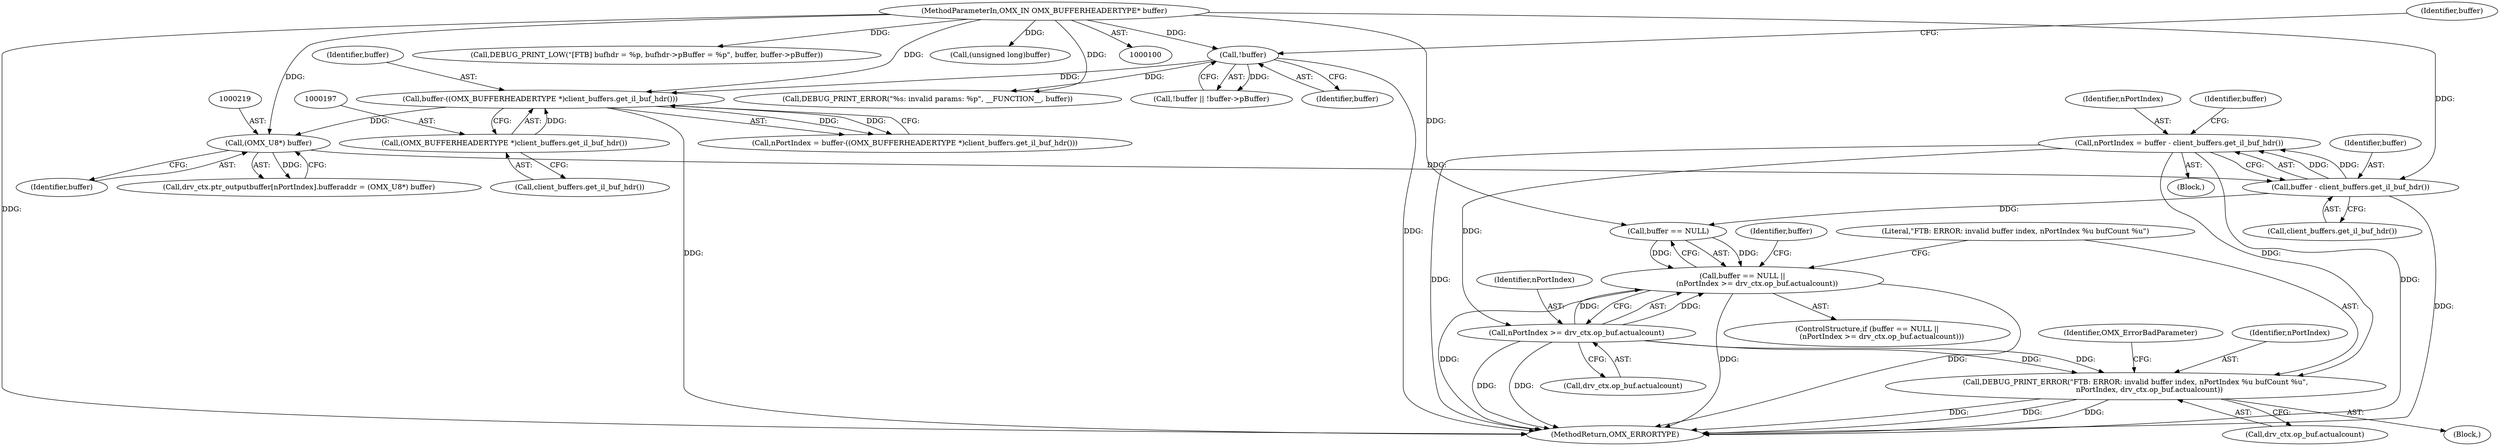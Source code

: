 digraph "0_Android_5b82f4f90c3d531313714df4b936f92fb0ff15cf_1@integer" {
"1000247" [label="(Call,nPortIndex = buffer - client_buffers.get_il_buf_hdr())"];
"1000249" [label="(Call,buffer - client_buffers.get_il_buf_hdr())"];
"1000218" [label="(Call,(OMX_U8*) buffer)"];
"1000194" [label="(Call,buffer-((OMX_BUFFERHEADERTYPE *)client_buffers.get_il_buf_hdr()))"];
"1000147" [label="(Call,!buffer)"];
"1000102" [label="(MethodParameterIn,OMX_IN OMX_BUFFERHEADERTYPE* buffer)"];
"1000196" [label="(Call,(OMX_BUFFERHEADERTYPE *)client_buffers.get_il_buf_hdr())"];
"1000257" [label="(Call,nPortIndex >= drv_ctx.op_buf.actualcount)"];
"1000253" [label="(Call,buffer == NULL ||\n             (nPortIndex >= drv_ctx.op_buf.actualcount))"];
"1000265" [label="(Call,DEBUG_PRINT_ERROR(\"FTB: ERROR: invalid buffer index, nPortIndex %u bufCount %u\",\n            nPortIndex, drv_ctx.op_buf.actualcount))"];
"1000249" [label="(Call,buffer - client_buffers.get_il_buf_hdr())"];
"1000307" [label="(MethodReturn,OMX_ERRORTYPE)"];
"1000268" [label="(Call,drv_ctx.op_buf.actualcount)"];
"1000265" [label="(Call,DEBUG_PRINT_ERROR(\"FTB: ERROR: invalid buffer index, nPortIndex %u bufCount %u\",\n            nPortIndex, drv_ctx.op_buf.actualcount))"];
"1000274" [label="(Identifier,OMX_ErrorBadParameter)"];
"1000247" [label="(Call,nPortIndex = buffer - client_buffers.get_il_buf_hdr())"];
"1000102" [label="(MethodParameterIn,OMX_IN OMX_BUFFERHEADERTYPE* buffer)"];
"1000220" [label="(Identifier,buffer)"];
"1000267" [label="(Identifier,nPortIndex)"];
"1000291" [label="(Call,DEBUG_PRINT_LOW(\"[FTB] bufhdr = %p, bufhdr->pBuffer = %p\", buffer, buffer->pBuffer))"];
"1000151" [label="(Identifier,buffer)"];
"1000278" [label="(Identifier,buffer)"];
"1000264" [label="(Block,)"];
"1000251" [label="(Call,client_buffers.get_il_buf_hdr())"];
"1000194" [label="(Call,buffer-((OMX_BUFFERHEADERTYPE *)client_buffers.get_il_buf_hdr()))"];
"1000196" [label="(Call,(OMX_BUFFERHEADERTYPE *)client_buffers.get_il_buf_hdr())"];
"1000266" [label="(Literal,\"FTB: ERROR: invalid buffer index, nPortIndex %u bufCount %u\")"];
"1000253" [label="(Call,buffer == NULL ||\n             (nPortIndex >= drv_ctx.op_buf.actualcount))"];
"1000258" [label="(Identifier,nPortIndex)"];
"1000255" [label="(Identifier,buffer)"];
"1000254" [label="(Call,buffer == NULL)"];
"1000147" [label="(Call,!buffer)"];
"1000257" [label="(Call,nPortIndex >= drv_ctx.op_buf.actualcount)"];
"1000301" [label="(Call,(unsigned long)buffer)"];
"1000198" [label="(Call,client_buffers.get_il_buf_hdr())"];
"1000259" [label="(Call,drv_ctx.op_buf.actualcount)"];
"1000192" [label="(Call,nPortIndex = buffer-((OMX_BUFFERHEADERTYPE *)client_buffers.get_il_buf_hdr()))"];
"1000195" [label="(Identifier,buffer)"];
"1000210" [label="(Call,drv_ctx.ptr_outputbuffer[nPortIndex].bufferaddr = (OMX_U8*) buffer)"];
"1000218" [label="(Call,(OMX_U8*) buffer)"];
"1000252" [label="(ControlStructure,if (buffer == NULL ||\n             (nPortIndex >= drv_ctx.op_buf.actualcount)))"];
"1000250" [label="(Identifier,buffer)"];
"1000148" [label="(Identifier,buffer)"];
"1000103" [label="(Block,)"];
"1000248" [label="(Identifier,nPortIndex)"];
"1000154" [label="(Call,DEBUG_PRINT_ERROR(\"%s: invalid params: %p\", __FUNCTION__, buffer))"];
"1000146" [label="(Call,!buffer || !buffer->pBuffer)"];
"1000247" -> "1000103"  [label="AST: "];
"1000247" -> "1000249"  [label="CFG: "];
"1000248" -> "1000247"  [label="AST: "];
"1000249" -> "1000247"  [label="AST: "];
"1000255" -> "1000247"  [label="CFG: "];
"1000247" -> "1000307"  [label="DDG: "];
"1000247" -> "1000307"  [label="DDG: "];
"1000249" -> "1000247"  [label="DDG: "];
"1000249" -> "1000247"  [label="DDG: "];
"1000247" -> "1000257"  [label="DDG: "];
"1000247" -> "1000265"  [label="DDG: "];
"1000249" -> "1000251"  [label="CFG: "];
"1000250" -> "1000249"  [label="AST: "];
"1000251" -> "1000249"  [label="AST: "];
"1000249" -> "1000307"  [label="DDG: "];
"1000218" -> "1000249"  [label="DDG: "];
"1000102" -> "1000249"  [label="DDG: "];
"1000249" -> "1000254"  [label="DDG: "];
"1000218" -> "1000210"  [label="AST: "];
"1000218" -> "1000220"  [label="CFG: "];
"1000219" -> "1000218"  [label="AST: "];
"1000220" -> "1000218"  [label="AST: "];
"1000210" -> "1000218"  [label="CFG: "];
"1000218" -> "1000210"  [label="DDG: "];
"1000194" -> "1000218"  [label="DDG: "];
"1000102" -> "1000218"  [label="DDG: "];
"1000194" -> "1000192"  [label="AST: "];
"1000194" -> "1000196"  [label="CFG: "];
"1000195" -> "1000194"  [label="AST: "];
"1000196" -> "1000194"  [label="AST: "];
"1000192" -> "1000194"  [label="CFG: "];
"1000194" -> "1000307"  [label="DDG: "];
"1000194" -> "1000192"  [label="DDG: "];
"1000194" -> "1000192"  [label="DDG: "];
"1000147" -> "1000194"  [label="DDG: "];
"1000102" -> "1000194"  [label="DDG: "];
"1000196" -> "1000194"  [label="DDG: "];
"1000147" -> "1000146"  [label="AST: "];
"1000147" -> "1000148"  [label="CFG: "];
"1000148" -> "1000147"  [label="AST: "];
"1000151" -> "1000147"  [label="CFG: "];
"1000146" -> "1000147"  [label="CFG: "];
"1000147" -> "1000307"  [label="DDG: "];
"1000147" -> "1000146"  [label="DDG: "];
"1000102" -> "1000147"  [label="DDG: "];
"1000147" -> "1000154"  [label="DDG: "];
"1000102" -> "1000100"  [label="AST: "];
"1000102" -> "1000307"  [label="DDG: "];
"1000102" -> "1000154"  [label="DDG: "];
"1000102" -> "1000254"  [label="DDG: "];
"1000102" -> "1000291"  [label="DDG: "];
"1000102" -> "1000301"  [label="DDG: "];
"1000196" -> "1000198"  [label="CFG: "];
"1000197" -> "1000196"  [label="AST: "];
"1000198" -> "1000196"  [label="AST: "];
"1000257" -> "1000253"  [label="AST: "];
"1000257" -> "1000259"  [label="CFG: "];
"1000258" -> "1000257"  [label="AST: "];
"1000259" -> "1000257"  [label="AST: "];
"1000253" -> "1000257"  [label="CFG: "];
"1000257" -> "1000307"  [label="DDG: "];
"1000257" -> "1000307"  [label="DDG: "];
"1000257" -> "1000253"  [label="DDG: "];
"1000257" -> "1000253"  [label="DDG: "];
"1000257" -> "1000265"  [label="DDG: "];
"1000257" -> "1000265"  [label="DDG: "];
"1000253" -> "1000252"  [label="AST: "];
"1000253" -> "1000254"  [label="CFG: "];
"1000254" -> "1000253"  [label="AST: "];
"1000266" -> "1000253"  [label="CFG: "];
"1000278" -> "1000253"  [label="CFG: "];
"1000253" -> "1000307"  [label="DDG: "];
"1000253" -> "1000307"  [label="DDG: "];
"1000253" -> "1000307"  [label="DDG: "];
"1000254" -> "1000253"  [label="DDG: "];
"1000254" -> "1000253"  [label="DDG: "];
"1000265" -> "1000264"  [label="AST: "];
"1000265" -> "1000268"  [label="CFG: "];
"1000266" -> "1000265"  [label="AST: "];
"1000267" -> "1000265"  [label="AST: "];
"1000268" -> "1000265"  [label="AST: "];
"1000274" -> "1000265"  [label="CFG: "];
"1000265" -> "1000307"  [label="DDG: "];
"1000265" -> "1000307"  [label="DDG: "];
"1000265" -> "1000307"  [label="DDG: "];
}
